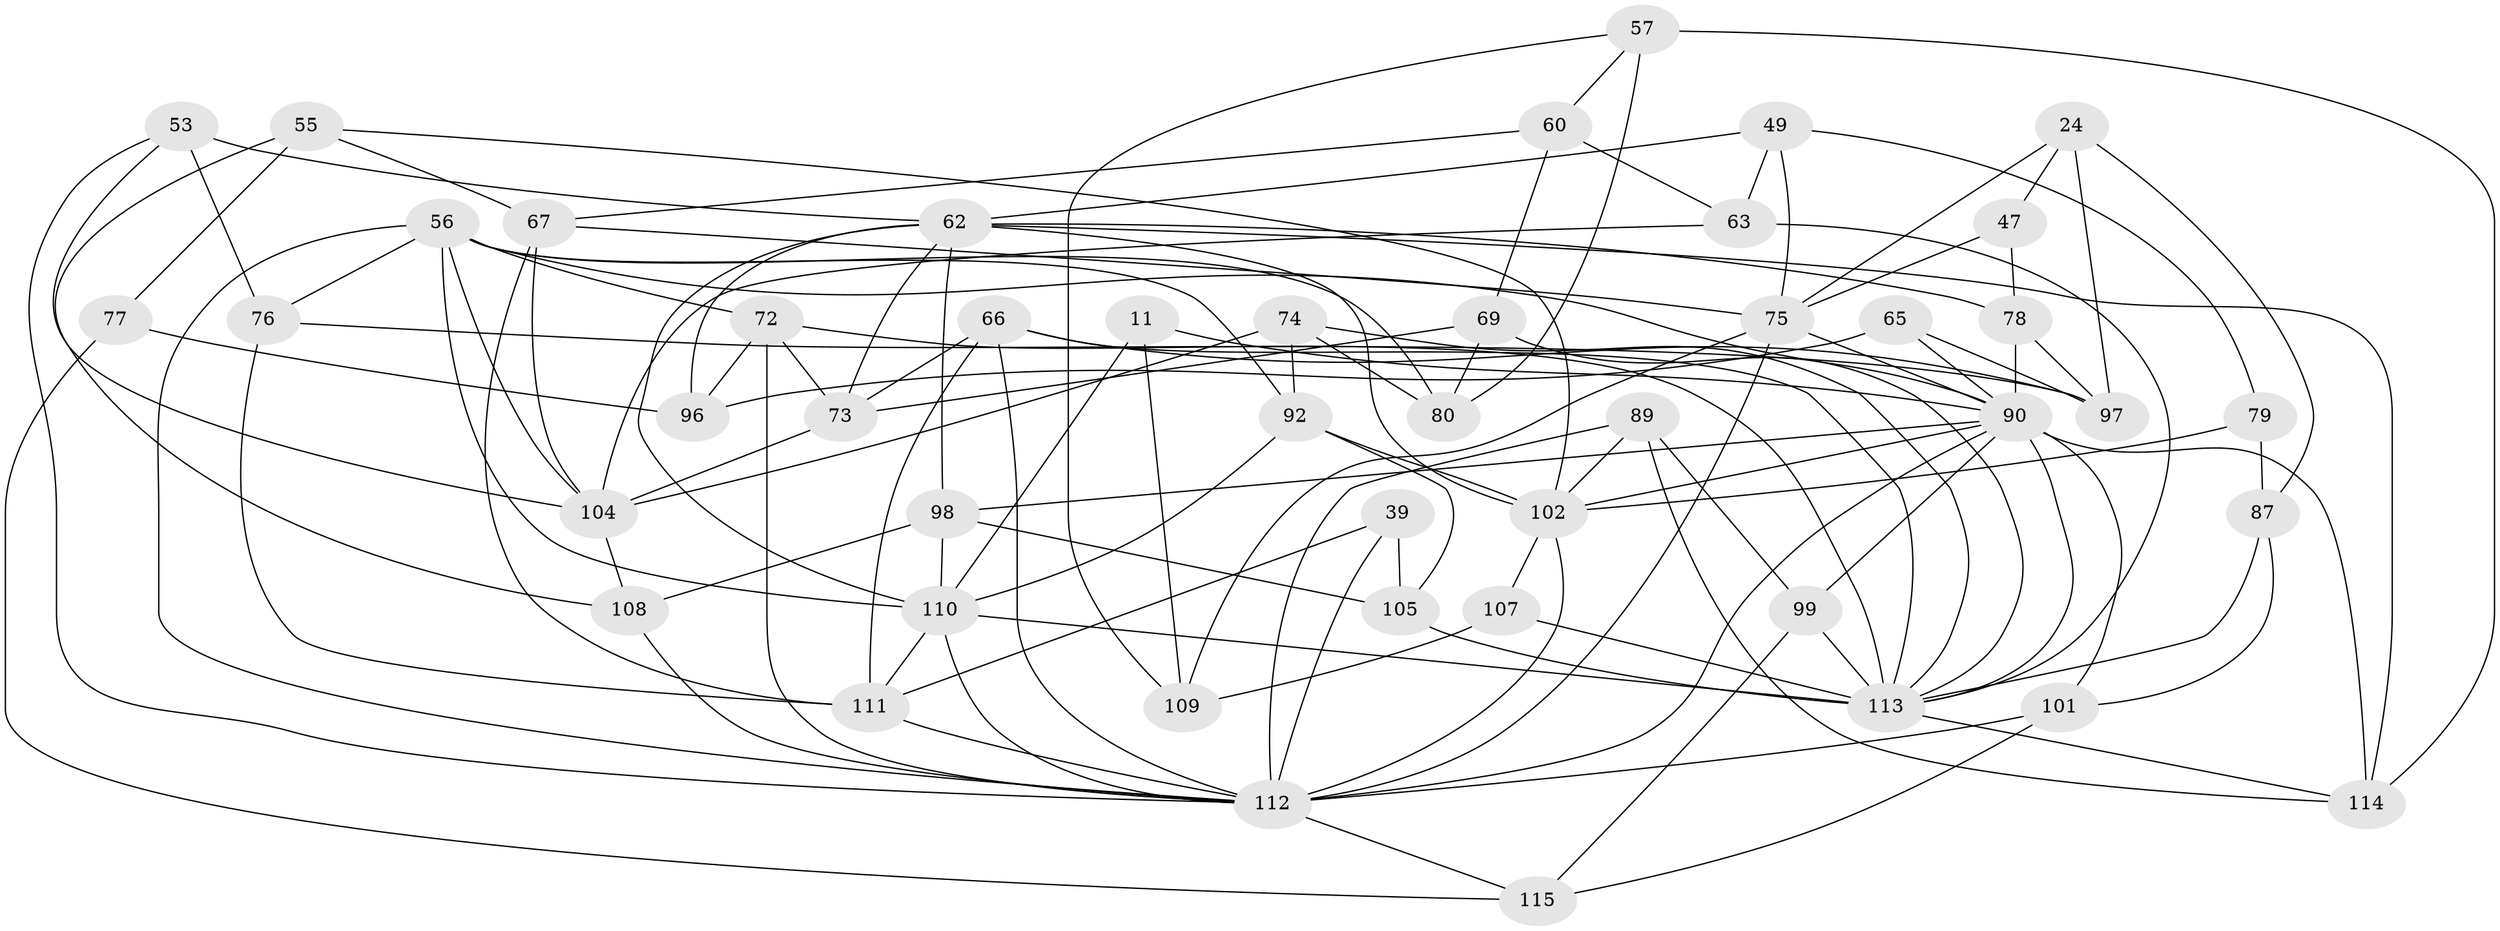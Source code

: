 // original degree distribution, {4: 1.0}
// Generated by graph-tools (version 1.1) at 2025/01/03/04/25 22:01:22]
// undirected, 46 vertices, 118 edges
graph export_dot {
graph [start="1"]
  node [color=gray90,style=filled];
  11;
  24 [super="+2"];
  39;
  47;
  49;
  53;
  55;
  56 [super="+4+36+38"];
  57;
  60;
  62 [super="+35+59"];
  63;
  65;
  66 [super="+37"];
  67 [super="+10+52"];
  69;
  72 [super="+27+44"];
  73 [super="+6+41"];
  74;
  75 [super="+9+23+28"];
  76;
  77;
  78 [super="+22"];
  79;
  80;
  87;
  89 [super="+13+14"];
  90 [super="+7+20+15+31+88"];
  92 [super="+85"];
  96 [super="+42"];
  97 [super="+70+43"];
  98 [super="+82"];
  99 [super="+58"];
  101;
  102 [super="+84+86"];
  104 [super="+46+94"];
  105 [super="+12"];
  107;
  108;
  109 [super="+100"];
  110 [super="+95+64"];
  111 [super="+32"];
  112 [super="+103+91+106"];
  113 [super="+40+68+81"];
  114 [super="+21+93"];
  115 [super="+50"];
  11 -- 109 [weight=2];
  11 -- 90;
  11 -- 110;
  24 -- 47 [weight=2];
  24 -- 87;
  24 -- 75;
  24 -- 97 [weight=2];
  39 -- 105 [weight=2];
  39 -- 112;
  39 -- 111;
  47 -- 78;
  47 -- 75;
  49 -- 79;
  49 -- 63;
  49 -- 75;
  49 -- 62;
  53 -- 76;
  53 -- 62;
  53 -- 112;
  53 -- 104;
  55 -- 77;
  55 -- 108;
  55 -- 67;
  55 -- 102;
  56 -- 76;
  56 -- 92;
  56 -- 80;
  56 -- 90 [weight=2];
  56 -- 72;
  56 -- 112;
  56 -- 104;
  56 -- 110 [weight=2];
  57 -- 80;
  57 -- 109;
  57 -- 114;
  57 -- 60;
  60 -- 63;
  60 -- 67;
  60 -- 69;
  62 -- 96;
  62 -- 114 [weight=3];
  62 -- 98;
  62 -- 73;
  62 -- 110 [weight=2];
  62 -- 78;
  62 -- 102;
  63 -- 104;
  63 -- 113;
  65 -- 96 [weight=2];
  65 -- 90;
  65 -- 97;
  66 -- 113 [weight=2];
  66 -- 73 [weight=2];
  66 -- 97 [weight=2];
  66 -- 111;
  66 -- 112;
  67 -- 111 [weight=2];
  67 -- 104 [weight=2];
  67 -- 75 [weight=2];
  69 -- 80;
  69 -- 73;
  69 -- 113;
  72 -- 112 [weight=3];
  72 -- 96 [weight=2];
  72 -- 73;
  72 -- 113;
  73 -- 104 [weight=3];
  74 -- 80;
  74 -- 104;
  74 -- 92;
  74 -- 113;
  75 -- 109;
  75 -- 90 [weight=2];
  75 -- 112 [weight=2];
  76 -- 97;
  76 -- 111;
  77 -- 115 [weight=2];
  77 -- 96;
  78 -- 90 [weight=2];
  78 -- 97 [weight=2];
  79 -- 87;
  79 -- 102 [weight=2];
  87 -- 101;
  87 -- 113;
  89 -- 99 [weight=2];
  89 -- 114 [weight=2];
  89 -- 112 [weight=3];
  89 -- 102;
  90 -- 113;
  90 -- 99;
  90 -- 98 [weight=3];
  90 -- 101;
  90 -- 114;
  90 -- 102 [weight=2];
  90 -- 112;
  92 -- 110;
  92 -- 102 [weight=2];
  92 -- 105;
  98 -- 105 [weight=2];
  98 -- 108;
  98 -- 110;
  99 -- 115 [weight=2];
  99 -- 113;
  101 -- 115;
  101 -- 112;
  102 -- 112 [weight=2];
  102 -- 107;
  104 -- 108;
  105 -- 113;
  107 -- 109 [weight=2];
  107 -- 113;
  108 -- 112;
  110 -- 113 [weight=4];
  110 -- 112;
  110 -- 111 [weight=2];
  111 -- 112;
  112 -- 115;
  113 -- 114;
}
